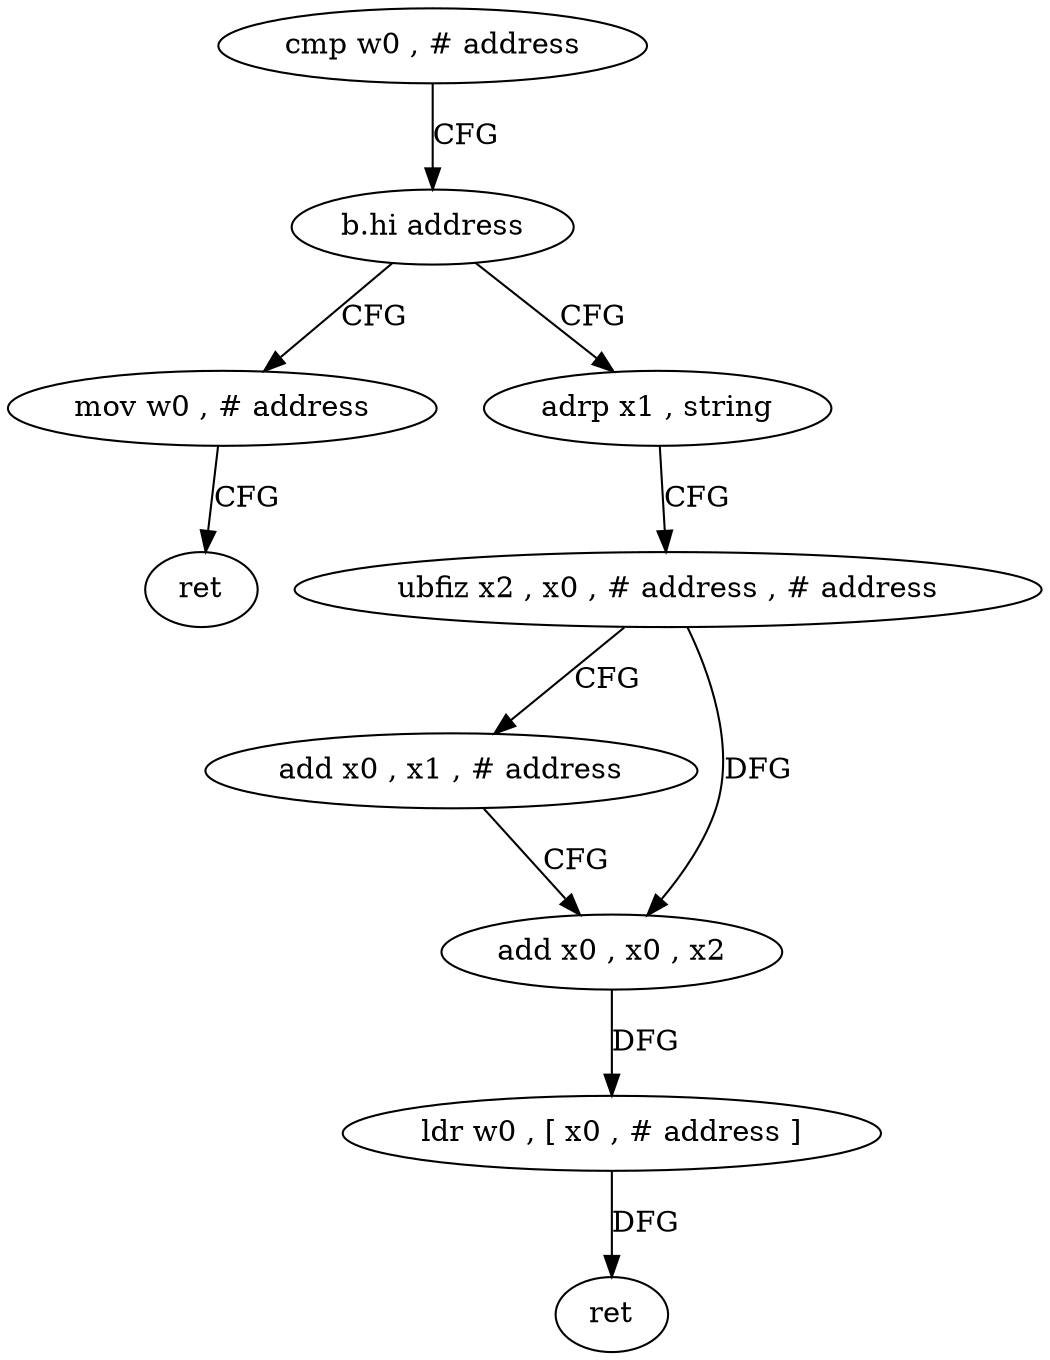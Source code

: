 digraph "func" {
"4291928" [label = "cmp w0 , # address" ]
"4291932" [label = "b.hi address" ]
"4291960" [label = "mov w0 , # address" ]
"4291936" [label = "adrp x1 , string" ]
"4291964" [label = "ret" ]
"4291940" [label = "ubfiz x2 , x0 , # address , # address" ]
"4291944" [label = "add x0 , x1 , # address" ]
"4291948" [label = "add x0 , x0 , x2" ]
"4291952" [label = "ldr w0 , [ x0 , # address ]" ]
"4291956" [label = "ret" ]
"4291928" -> "4291932" [ label = "CFG" ]
"4291932" -> "4291960" [ label = "CFG" ]
"4291932" -> "4291936" [ label = "CFG" ]
"4291960" -> "4291964" [ label = "CFG" ]
"4291936" -> "4291940" [ label = "CFG" ]
"4291940" -> "4291944" [ label = "CFG" ]
"4291940" -> "4291948" [ label = "DFG" ]
"4291944" -> "4291948" [ label = "CFG" ]
"4291948" -> "4291952" [ label = "DFG" ]
"4291952" -> "4291956" [ label = "DFG" ]
}
